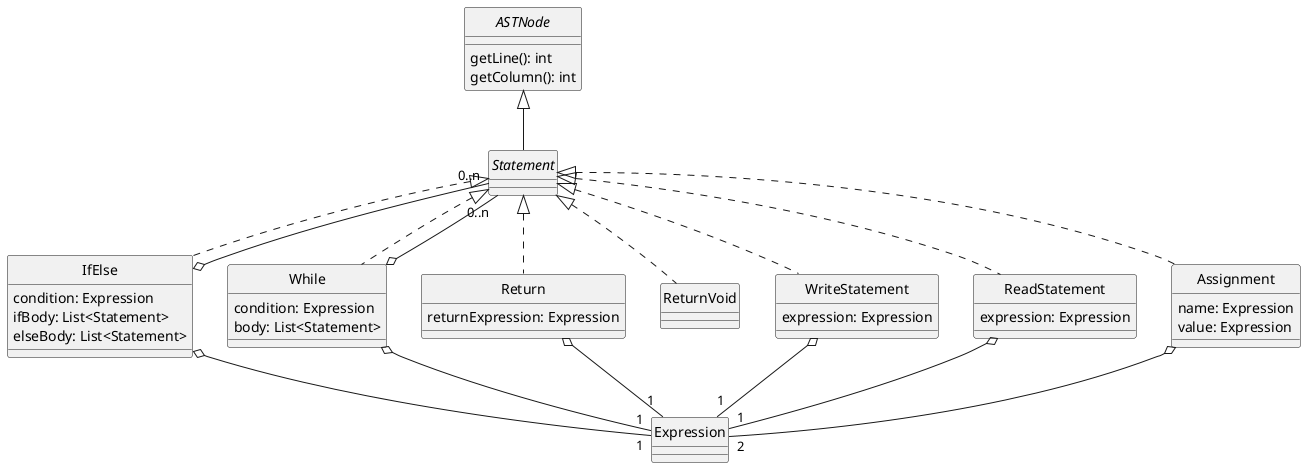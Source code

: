 @startuml Statements
skinparam style strictuml
skinparam monochrome true

interface ASTNode {
    getLine(): int
    getColumn(): int
}

interface Statement
ASTNode <|-- Statement


/'
Una sentencia condicional se define usando la palabra clave if seguida de una condición.
El cuerpo de dicha sentencia estará comprendido entre do y end.
Se podrá usar la palabra clave else.
'/
class IfElse {
    condition: Expression
    ifBody: List<Statement>
    elseBody: List<Statement>   /'puede no haber else, la lista estaría vacía'/
}
Statement <|.. IfElse
IfElse o-- "1" Expression
IfElse o-- "0..n" Statement


class While {
    condition: Expression
    body: List<Statement>
}
Statement <|.. While
While o-- "1" Expression
While o-- "0..n" Statement


' El return debe estar seguido obligatoriamente de una expresión
class Return {
    returnExpression: Expression
}
Statement <|.. Return
Return o-- "1" Expression


' Return para cuando no se devuelve una expresión
class ReturnVoid
Statement <|.. ReturnVoid


' Write no tiene una lista de Expression, se genera un Write para cada Expression
class WriteStatement {
    expression: Expression
}
Statement <|.. WriteStatement
WriteStatement o-- "1" Expression


class ReadStatement {
    expression: Expression
}
Statement <|.. ReadStatement
ReadStatement o-- "1" Expression

' Una asignación está compuesta por dos expresiones separadas por el operador =.
class Assignment {
    name: Expression
    value: Expression
}
Statement <|.. Assignment
Assignment o-- "2" Expression

@enduml
